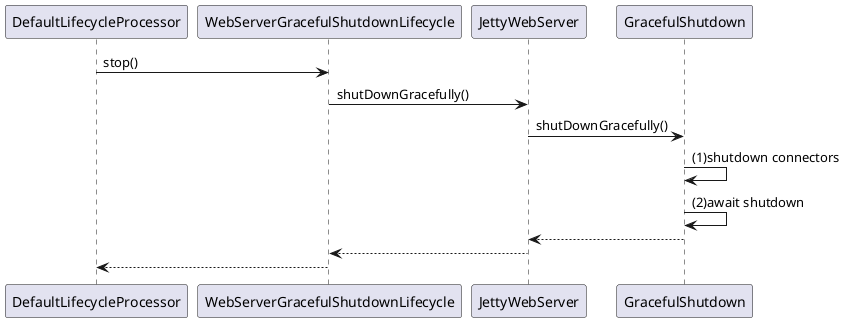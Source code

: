 @startuml
DefaultLifecycleProcessor -> WebServerGracefulShutdownLifecycle: stop()
WebServerGracefulShutdownLifecycle -> JettyWebServer: shutDownGracefully()
JettyWebServer -> GracefulShutdown: shutDownGracefully()
GracefulShutdown -> GracefulShutdown: (1)shutdown connectors
GracefulShutdown -> GracefulShutdown: (2)await shutdown
GracefulShutdown --> JettyWebServer
JettyWebServer --> WebServerGracefulShutdownLifecycle
WebServerGracefulShutdownLifecycle --> DefaultLifecycleProcessor
@enduml
